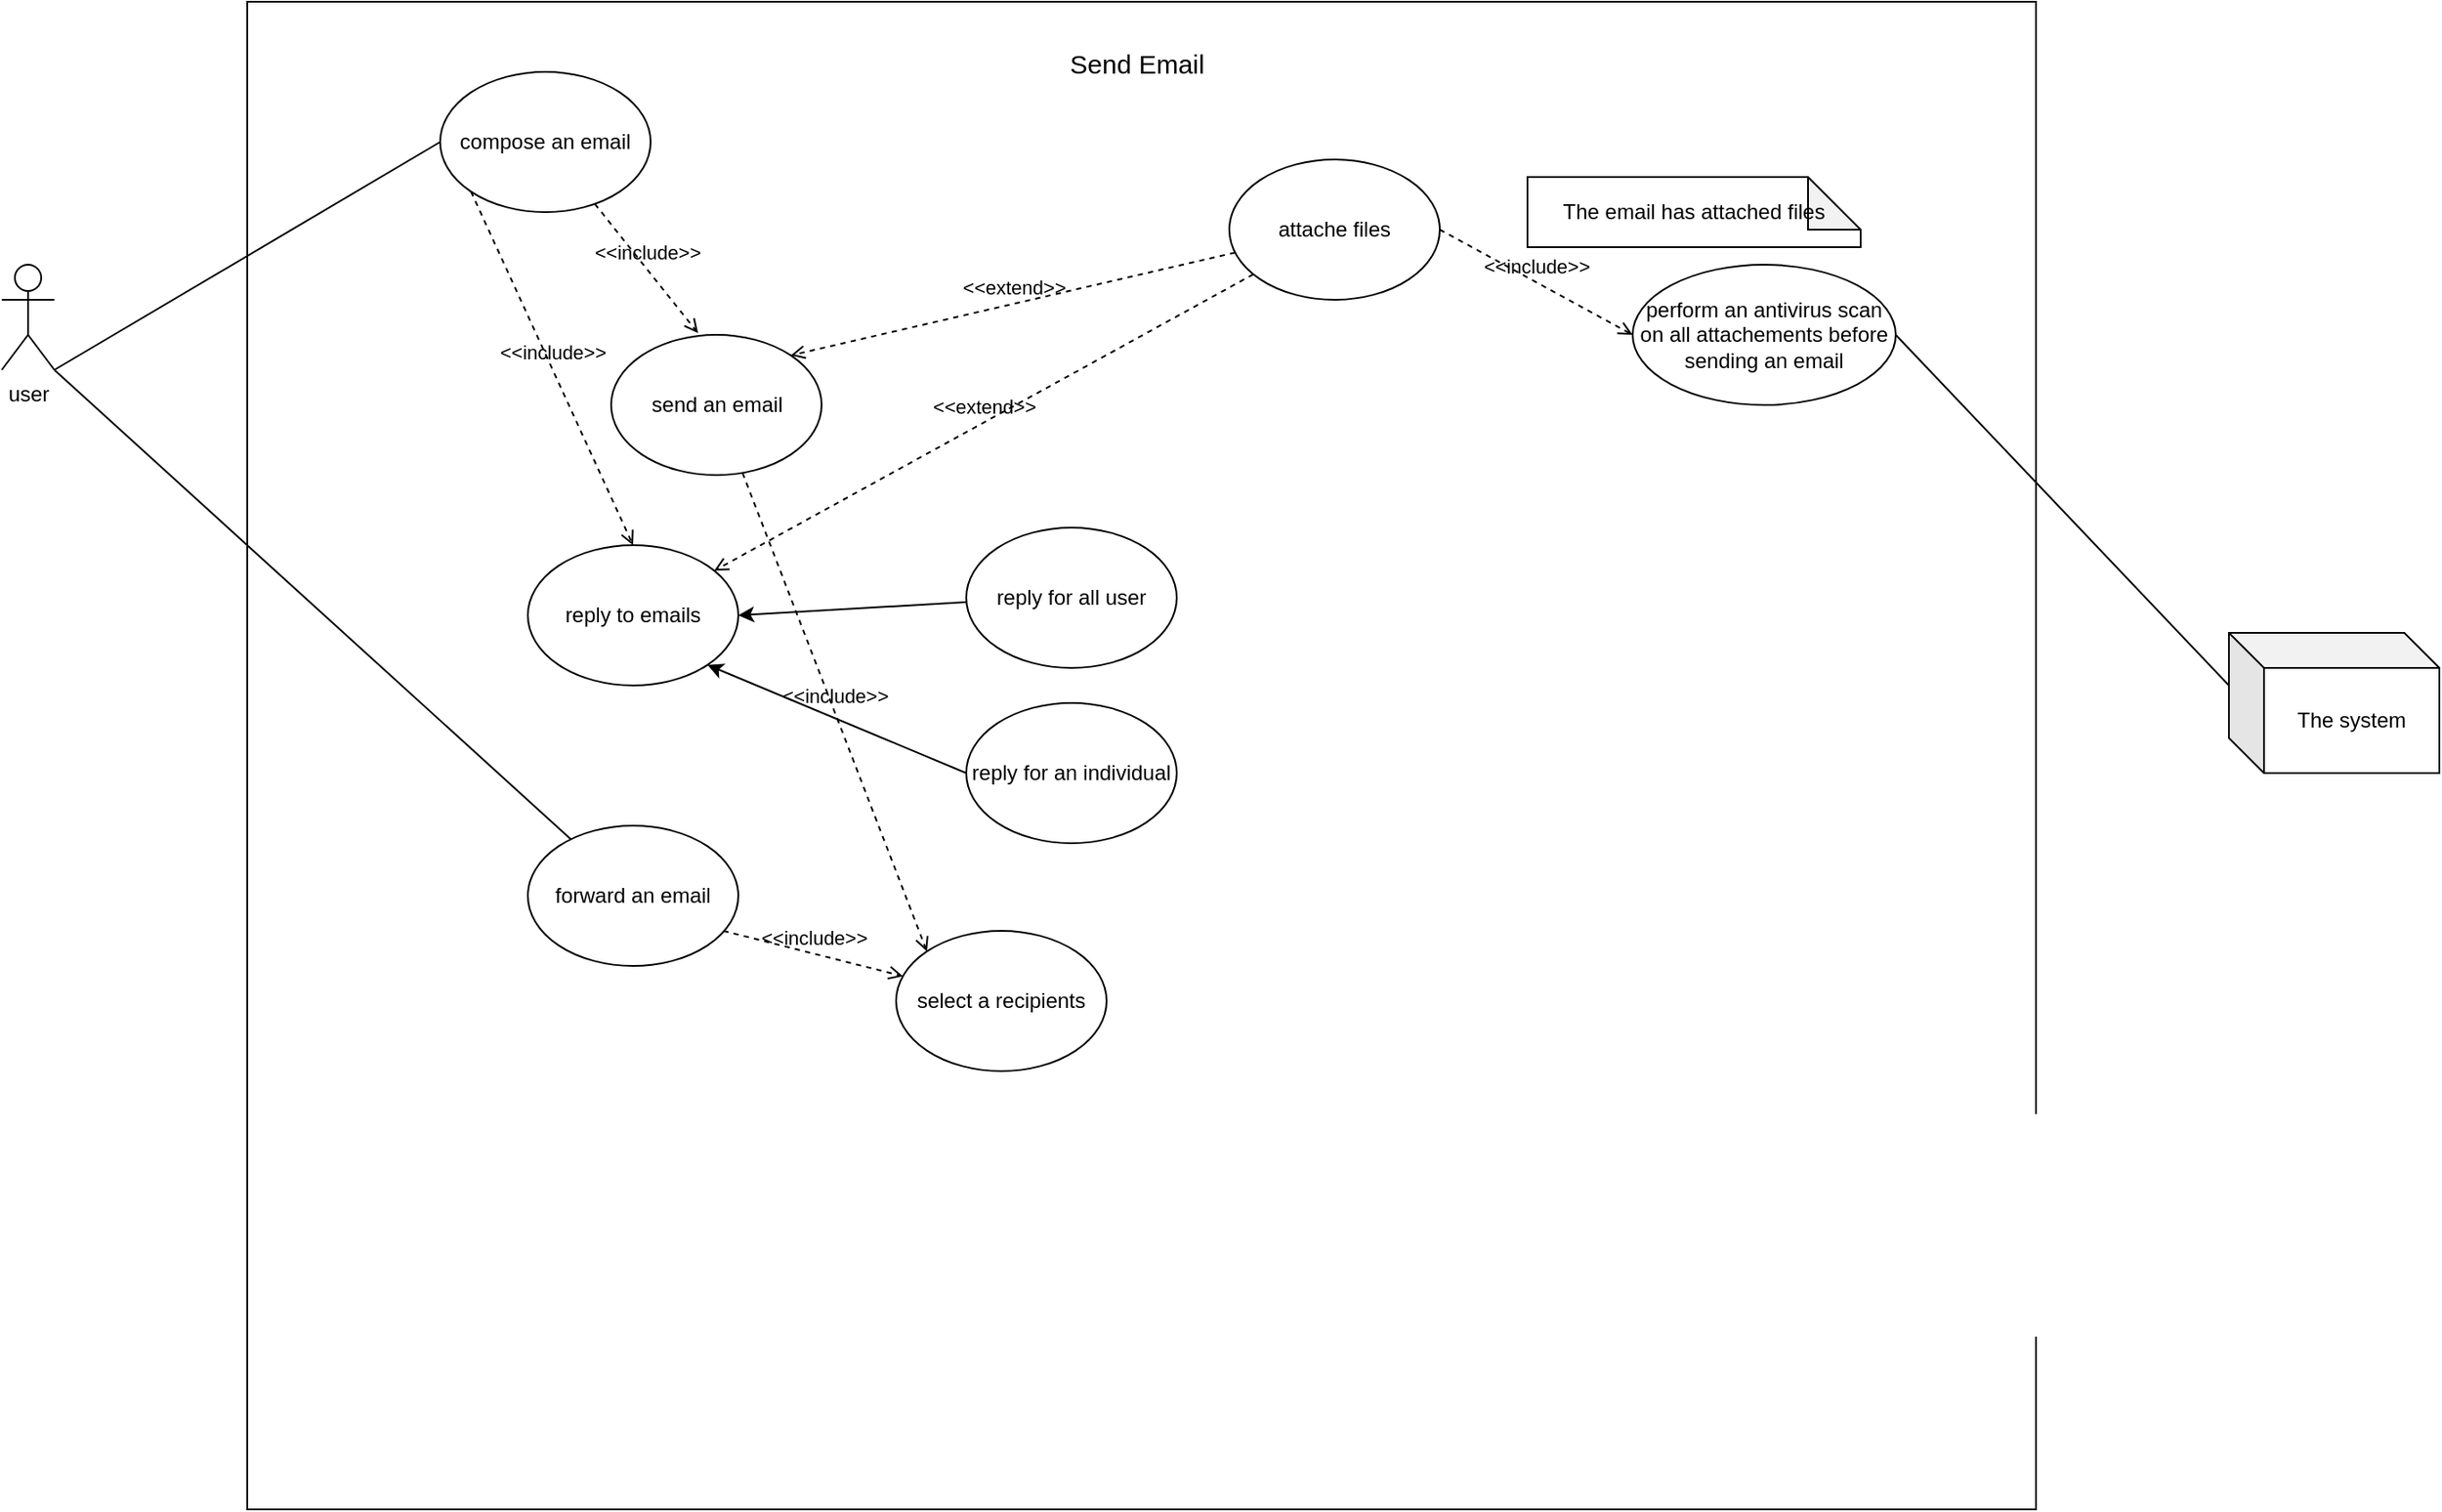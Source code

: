 <mxfile version="28.1.2">
  <diagram name="Page-1" id="M9cu1P_xfOqBuiW0zTSi">
    <mxGraphModel dx="1426" dy="841" grid="1" gridSize="10" guides="1" tooltips="1" connect="1" arrows="1" fold="1" page="1" pageScale="1" pageWidth="850" pageHeight="1100" math="0" shadow="0">
      <root>
        <mxCell id="0" />
        <mxCell id="1" parent="0" />
        <mxCell id="IOZ8SwsVuGF0DGhdB7xj-1" value="" style="rounded=0;whiteSpace=wrap;html=1;" parent="1" vertex="1">
          <mxGeometry x="290" y="650" width="1020" height="860" as="geometry" />
        </mxCell>
        <mxCell id="IOZ8SwsVuGF0DGhdB7xj-3" value="user" style="shape=umlActor;verticalLabelPosition=bottom;verticalAlign=top;html=1;outlineConnect=0;" parent="1" vertex="1">
          <mxGeometry x="150" y="800" width="30" height="60" as="geometry" />
        </mxCell>
        <mxCell id="IOZ8SwsVuGF0DGhdB7xj-4" value="&lt;font style=&quot;font-size: 15px;&quot;&gt;Send Email&lt;/font&gt;" style="text;html=1;align=center;verticalAlign=middle;whiteSpace=wrap;rounded=0;" parent="1" vertex="1">
          <mxGeometry x="745" y="670" width="105" height="30" as="geometry" />
        </mxCell>
        <mxCell id="IOZ8SwsVuGF0DGhdB7xj-6" value="compose an email" style="ellipse;whiteSpace=wrap;html=1;" parent="1" vertex="1">
          <mxGeometry x="400" y="690" width="120" height="80" as="geometry" />
        </mxCell>
        <mxCell id="IOZ8SwsVuGF0DGhdB7xj-7" value="send an email" style="ellipse;whiteSpace=wrap;html=1;" parent="1" vertex="1">
          <mxGeometry x="497.5" y="840" width="120" height="80" as="geometry" />
        </mxCell>
        <mxCell id="IOZ8SwsVuGF0DGhdB7xj-8" value="reply to emails" style="ellipse;whiteSpace=wrap;html=1;" parent="1" vertex="1">
          <mxGeometry x="450" y="960" width="120" height="80" as="geometry" />
        </mxCell>
        <mxCell id="IOZ8SwsVuGF0DGhdB7xj-9" value="forward an email" style="ellipse;whiteSpace=wrap;html=1;" parent="1" vertex="1">
          <mxGeometry x="450" y="1120" width="120" height="80" as="geometry" />
        </mxCell>
        <mxCell id="IOZ8SwsVuGF0DGhdB7xj-10" value="" style="endArrow=classic;html=1;rounded=0;entryX=1;entryY=0.5;entryDx=0;entryDy=0;exitX=0.067;exitY=0.525;exitDx=0;exitDy=0;exitPerimeter=0;" parent="1" source="IOZ8SwsVuGF0DGhdB7xj-11" target="IOZ8SwsVuGF0DGhdB7xj-8" edge="1">
          <mxGeometry width="50" height="50" relative="1" as="geometry">
            <mxPoint x="510" y="1060" as="sourcePoint" />
            <mxPoint x="560" y="1010" as="targetPoint" />
          </mxGeometry>
        </mxCell>
        <mxCell id="IOZ8SwsVuGF0DGhdB7xj-11" value="reply for all user" style="ellipse;whiteSpace=wrap;html=1;" parent="1" vertex="1">
          <mxGeometry x="700" y="950" width="120" height="80" as="geometry" />
        </mxCell>
        <mxCell id="IOZ8SwsVuGF0DGhdB7xj-12" value="reply for an individual" style="ellipse;whiteSpace=wrap;html=1;" parent="1" vertex="1">
          <mxGeometry x="700" y="1050" width="120" height="80" as="geometry" />
        </mxCell>
        <mxCell id="IOZ8SwsVuGF0DGhdB7xj-13" value="" style="endArrow=classic;html=1;rounded=0;entryX=1;entryY=1;entryDx=0;entryDy=0;exitX=0;exitY=0.5;exitDx=0;exitDy=0;" parent="1" source="IOZ8SwsVuGF0DGhdB7xj-12" target="IOZ8SwsVuGF0DGhdB7xj-8" edge="1">
          <mxGeometry width="50" height="50" relative="1" as="geometry">
            <mxPoint x="630" y="1060" as="sourcePoint" />
            <mxPoint x="680" y="1010" as="targetPoint" />
          </mxGeometry>
        </mxCell>
        <mxCell id="IOZ8SwsVuGF0DGhdB7xj-15" value="select a recipients" style="ellipse;whiteSpace=wrap;html=1;" parent="1" vertex="1">
          <mxGeometry x="660" y="1180" width="120" height="80" as="geometry" />
        </mxCell>
        <mxCell id="IOZ8SwsVuGF0DGhdB7xj-17" value="The system" style="shape=cube;whiteSpace=wrap;html=1;boundedLbl=1;backgroundOutline=1;darkOpacity=0.05;darkOpacity2=0.1;" parent="1" vertex="1">
          <mxGeometry x="1420" y="1010" width="120" height="80" as="geometry" />
        </mxCell>
        <mxCell id="IOZ8SwsVuGF0DGhdB7xj-18" value="" style="endArrow=none;html=1;rounded=0;entryX=0;entryY=0.5;entryDx=0;entryDy=0;exitX=1;exitY=1;exitDx=0;exitDy=0;exitPerimeter=0;" parent="1" source="IOZ8SwsVuGF0DGhdB7xj-3" target="IOZ8SwsVuGF0DGhdB7xj-6" edge="1">
          <mxGeometry width="50" height="50" relative="1" as="geometry">
            <mxPoint x="200" y="1140" as="sourcePoint" />
            <mxPoint x="250" y="1090" as="targetPoint" />
          </mxGeometry>
        </mxCell>
        <mxCell id="IOZ8SwsVuGF0DGhdB7xj-21" value="" style="endArrow=none;html=1;rounded=0;exitX=1;exitY=1;exitDx=0;exitDy=0;exitPerimeter=0;" parent="1" source="IOZ8SwsVuGF0DGhdB7xj-3" target="IOZ8SwsVuGF0DGhdB7xj-9" edge="1">
          <mxGeometry width="50" height="50" relative="1" as="geometry">
            <mxPoint x="360" y="1140" as="sourcePoint" />
            <mxPoint x="410" y="1090" as="targetPoint" />
          </mxGeometry>
        </mxCell>
        <mxCell id="IOZ8SwsVuGF0DGhdB7xj-24" value="" style="endArrow=none;html=1;rounded=0;entryX=0;entryY=0;entryDx=0;entryDy=30;entryPerimeter=0;exitX=1;exitY=0.5;exitDx=0;exitDy=0;" parent="1" source="IOZ8SwsVuGF0DGhdB7xj-26" target="IOZ8SwsVuGF0DGhdB7xj-17" edge="1">
          <mxGeometry width="50" height="50" relative="1" as="geometry">
            <mxPoint x="633.75" y="1440.0" as="sourcePoint" />
            <mxPoint x="1330" y="1090" as="targetPoint" />
          </mxGeometry>
        </mxCell>
        <mxCell id="IOZ8SwsVuGF0DGhdB7xj-26" value="perform an antivirus scan on all attachements before sending an email" style="ellipse;whiteSpace=wrap;html=1;" parent="1" vertex="1">
          <mxGeometry x="1080" y="800" width="150" height="80" as="geometry" />
        </mxCell>
        <mxCell id="IOZ8SwsVuGF0DGhdB7xj-27" value="The email has attached files" style="shape=note;whiteSpace=wrap;html=1;backgroundOutline=1;darkOpacity=0.05;" parent="1" vertex="1">
          <mxGeometry x="1020" y="750" width="190" height="40" as="geometry" />
        </mxCell>
        <mxCell id="IOZ8SwsVuGF0DGhdB7xj-31" value="&amp;lt;&amp;lt;extend&amp;gt;&amp;gt;" style="html=1;verticalAlign=bottom;labelBackgroundColor=none;endArrow=open;endFill=0;dashed=1;rounded=0;" parent="1" source="IOZ8SwsVuGF0DGhdB7xj-33" target="IOZ8SwsVuGF0DGhdB7xj-8" edge="1">
          <mxGeometry width="160" relative="1" as="geometry">
            <mxPoint x="725.843" y="1177.114" as="sourcePoint" />
            <mxPoint x="840" y="1060" as="targetPoint" />
          </mxGeometry>
        </mxCell>
        <mxCell id="IOZ8SwsVuGF0DGhdB7xj-33" value="attache files" style="ellipse;whiteSpace=wrap;html=1;" parent="1" vertex="1">
          <mxGeometry x="850" y="740" width="120" height="80" as="geometry" />
        </mxCell>
        <mxCell id="IOZ8SwsVuGF0DGhdB7xj-34" value="&amp;lt;&amp;lt;extend&amp;gt;&amp;gt;" style="html=1;verticalAlign=bottom;labelBackgroundColor=none;endArrow=open;endFill=0;dashed=1;rounded=0;entryX=1;entryY=0;entryDx=0;entryDy=0;" parent="1" source="IOZ8SwsVuGF0DGhdB7xj-33" target="IOZ8SwsVuGF0DGhdB7xj-7" edge="1">
          <mxGeometry width="160" relative="1" as="geometry">
            <mxPoint x="840" y="1282" as="sourcePoint" />
            <mxPoint x="700" y="1130" as="targetPoint" />
          </mxGeometry>
        </mxCell>
        <mxCell id="IOZ8SwsVuGF0DGhdB7xj-35" value="&amp;lt;&amp;lt;include&amp;gt;&amp;gt;" style="html=1;verticalAlign=bottom;labelBackgroundColor=none;endArrow=open;endFill=0;dashed=1;rounded=0;entryX=0;entryY=0.5;entryDx=0;entryDy=0;exitX=1;exitY=0.5;exitDx=0;exitDy=0;" parent="1" source="IOZ8SwsVuGF0DGhdB7xj-33" target="IOZ8SwsVuGF0DGhdB7xj-26" edge="1">
          <mxGeometry width="160" relative="1" as="geometry">
            <mxPoint x="680" y="1090" as="sourcePoint" />
            <mxPoint x="840" y="1090" as="targetPoint" />
          </mxGeometry>
        </mxCell>
        <mxCell id="KTnVbOI0FFUZEvdotDHR-5" value="&amp;lt;&amp;lt;include&amp;gt;&amp;gt;" style="html=1;verticalAlign=bottom;labelBackgroundColor=none;endArrow=open;endFill=0;dashed=1;rounded=0;entryX=0.413;entryY=-0.012;entryDx=0;entryDy=0;entryPerimeter=0;" edge="1" parent="1" source="IOZ8SwsVuGF0DGhdB7xj-6" target="IOZ8SwsVuGF0DGhdB7xj-7">
          <mxGeometry width="160" relative="1" as="geometry">
            <mxPoint x="690" y="1080" as="sourcePoint" />
            <mxPoint x="850" y="1080" as="targetPoint" />
          </mxGeometry>
        </mxCell>
        <mxCell id="KTnVbOI0FFUZEvdotDHR-6" value="&amp;lt;&amp;lt;include&amp;gt;&amp;gt;" style="html=1;verticalAlign=bottom;labelBackgroundColor=none;endArrow=open;endFill=0;dashed=1;rounded=0;entryX=0.5;entryY=0;entryDx=0;entryDy=0;exitX=0;exitY=1;exitDx=0;exitDy=0;" edge="1" parent="1" source="IOZ8SwsVuGF0DGhdB7xj-6" target="IOZ8SwsVuGF0DGhdB7xj-8">
          <mxGeometry width="160" relative="1" as="geometry">
            <mxPoint x="690" y="1080" as="sourcePoint" />
            <mxPoint x="850" y="1080" as="targetPoint" />
          </mxGeometry>
        </mxCell>
        <mxCell id="KTnVbOI0FFUZEvdotDHR-7" value="&amp;lt;&amp;lt;include&amp;gt;&amp;gt;" style="html=1;verticalAlign=bottom;labelBackgroundColor=none;endArrow=open;endFill=0;dashed=1;rounded=0;exitX=0.929;exitY=0.75;exitDx=0;exitDy=0;exitPerimeter=0;" edge="1" parent="1" source="IOZ8SwsVuGF0DGhdB7xj-9" target="IOZ8SwsVuGF0DGhdB7xj-15">
          <mxGeometry width="160" relative="1" as="geometry">
            <mxPoint x="690" y="1080" as="sourcePoint" />
            <mxPoint x="850" y="1080" as="targetPoint" />
          </mxGeometry>
        </mxCell>
        <mxCell id="KTnVbOI0FFUZEvdotDHR-8" value="&amp;lt;&amp;lt;include&amp;gt;&amp;gt;" style="html=1;verticalAlign=bottom;labelBackgroundColor=none;endArrow=open;endFill=0;dashed=1;rounded=0;entryX=0;entryY=0;entryDx=0;entryDy=0;" edge="1" parent="1" source="IOZ8SwsVuGF0DGhdB7xj-7" target="IOZ8SwsVuGF0DGhdB7xj-15">
          <mxGeometry width="160" relative="1" as="geometry">
            <mxPoint x="690" y="1080" as="sourcePoint" />
            <mxPoint x="850" y="1080" as="targetPoint" />
          </mxGeometry>
        </mxCell>
      </root>
    </mxGraphModel>
  </diagram>
</mxfile>
